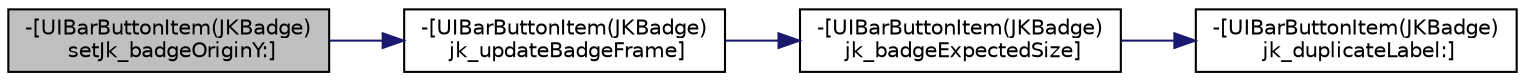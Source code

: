 digraph "-[UIBarButtonItem(JKBadge) setJk_badgeOriginY:]"
{
  edge [fontname="Helvetica",fontsize="10",labelfontname="Helvetica",labelfontsize="10"];
  node [fontname="Helvetica",fontsize="10",shape=record];
  rankdir="LR";
  Node132 [label="-[UIBarButtonItem(JKBadge)\l setJk_badgeOriginY:]",height=0.2,width=0.4,color="black", fillcolor="grey75", style="filled", fontcolor="black"];
  Node132 -> Node133 [color="midnightblue",fontsize="10",style="solid",fontname="Helvetica"];
  Node133 [label="-[UIBarButtonItem(JKBadge)\l jk_updateBadgeFrame]",height=0.2,width=0.4,color="black", fillcolor="white", style="filled",URL="$category_u_i_bar_button_item_07_j_k_badge_08.html#aeb59608cf6422e9634056508562dc245"];
  Node133 -> Node134 [color="midnightblue",fontsize="10",style="solid",fontname="Helvetica"];
  Node134 [label="-[UIBarButtonItem(JKBadge)\l jk_badgeExpectedSize]",height=0.2,width=0.4,color="black", fillcolor="white", style="filled",URL="$category_u_i_bar_button_item_07_j_k_badge_08.html#a57f7453f0fd6c5b21e49651430c8db44"];
  Node134 -> Node135 [color="midnightblue",fontsize="10",style="solid",fontname="Helvetica"];
  Node135 [label="-[UIBarButtonItem(JKBadge)\l jk_duplicateLabel:]",height=0.2,width=0.4,color="black", fillcolor="white", style="filled",URL="$category_u_i_bar_button_item_07_j_k_badge_08.html#a0513163bf3a362d851499ed10bb27cbd"];
}
